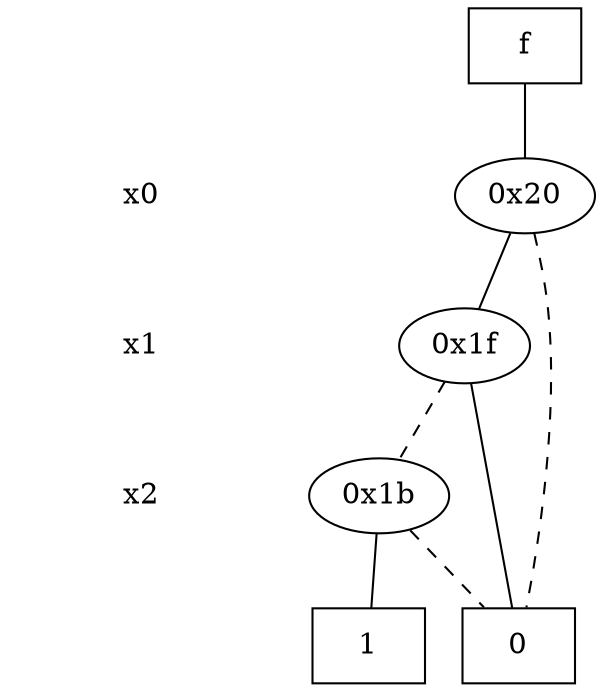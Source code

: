 digraph "DD" {
size = "7.5,10"
center = true;
edge [dir = none];
{ node [shape = plaintext];
  edge [style = invis];
  "CONST NODES" [style = invis];
" x0 " -> " x1 " -> " x2 " -> "CONST NODES"; 
}
{ rank = same; node [shape = box]; edge [style = invis];
"  f  "; }
{ rank = same; " x0 ";
"0x20";
}
{ rank = same; " x1 ";
"0x1f";
}
{ rank = same; " x2 ";
"0x1b";
}
{ rank = same; "CONST NODES";
{ node [shape = box]; "0x11";
"0x10";
}
}
"  f  " -> "0x20" [style = solid];
"0x20" -> "0x1f";
"0x20" -> "0x11" [style = dashed];
"0x1f" -> "0x11";
"0x1f" -> "0x1b" [style = dashed];
"0x1b" -> "0x10";
"0x1b" -> "0x11" [style = dashed];
"0x11" [label = "0"];
"0x10" [label = "1"];
}
